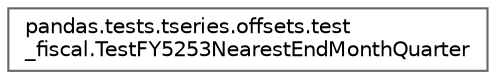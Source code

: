 digraph "Graphical Class Hierarchy"
{
 // LATEX_PDF_SIZE
  bgcolor="transparent";
  edge [fontname=Helvetica,fontsize=10,labelfontname=Helvetica,labelfontsize=10];
  node [fontname=Helvetica,fontsize=10,shape=box,height=0.2,width=0.4];
  rankdir="LR";
  Node0 [id="Node000000",label="pandas.tests.tseries.offsets.test\l_fiscal.TestFY5253NearestEndMonthQuarter",height=0.2,width=0.4,color="grey40", fillcolor="white", style="filled",URL="$d1/d97/classpandas_1_1tests_1_1tseries_1_1offsets_1_1test__fiscal_1_1TestFY5253NearestEndMonthQuarter.html",tooltip=" "];
}
